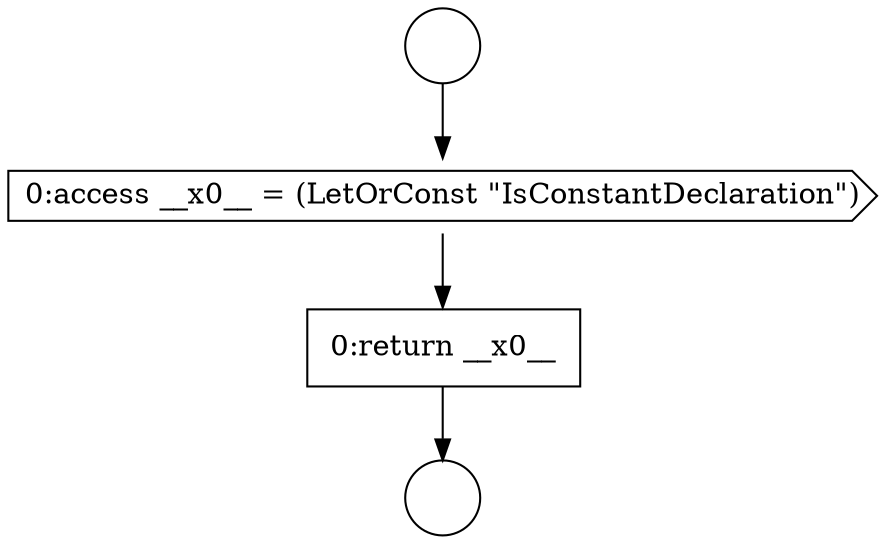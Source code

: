 digraph {
  node5573 [shape=circle label=" " color="black" fillcolor="white" style=filled]
  node5575 [shape=cds, label=<<font color="black">0:access __x0__ = (LetOrConst &quot;IsConstantDeclaration&quot;)</font>> color="black" fillcolor="white" style=filled]
  node5576 [shape=none, margin=0, label=<<font color="black">
    <table border="0" cellborder="1" cellspacing="0" cellpadding="10">
      <tr><td align="left">0:return __x0__</td></tr>
    </table>
  </font>> color="black" fillcolor="white" style=filled]
  node5574 [shape=circle label=" " color="black" fillcolor="white" style=filled]
  node5573 -> node5575 [ color="black"]
  node5575 -> node5576 [ color="black"]
  node5576 -> node5574 [ color="black"]
}
